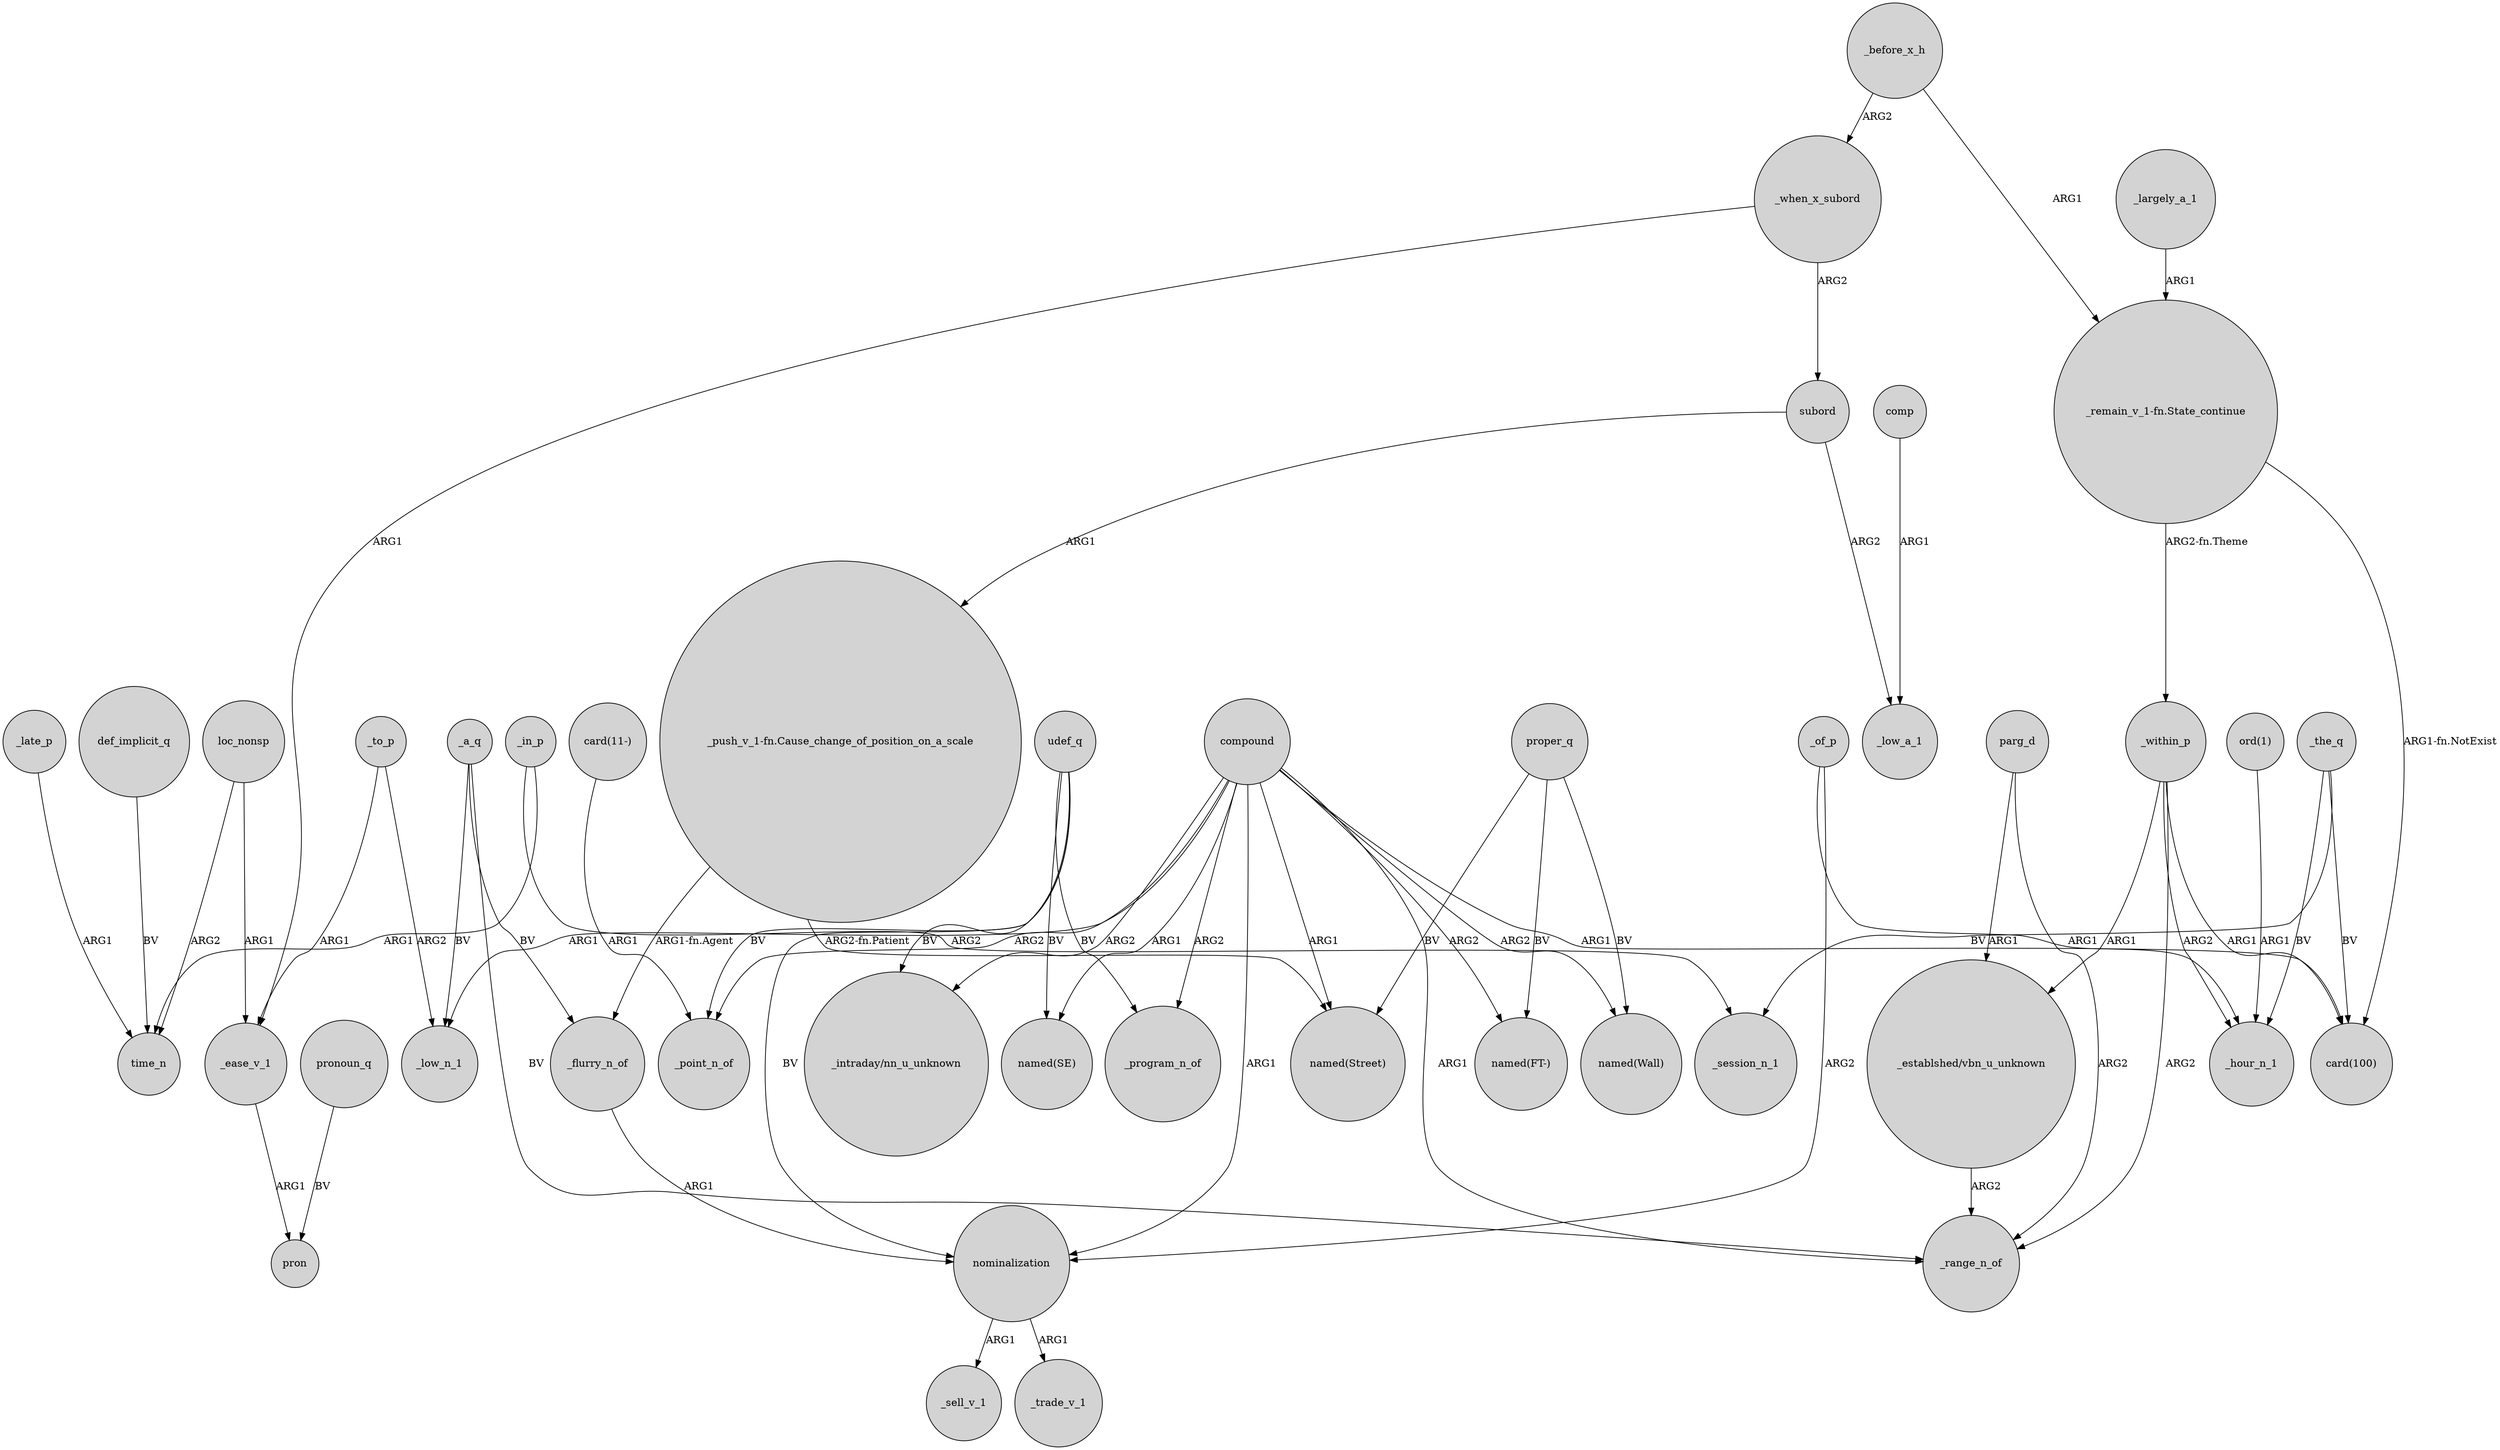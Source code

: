 digraph {
	node [shape=circle style=filled]
	_late_p -> time_n [label=ARG1]
	"card(11-)" -> _point_n_of [label=ARG1]
	compound -> _program_n_of [label=ARG2]
	nominalization -> _sell_v_1 [label=ARG1]
	_within_p -> "_establshed/vbn_u_unknown" [label=ARG1]
	_ease_v_1 -> pron [label=ARG1]
	loc_nonsp -> _ease_v_1 [label=ARG1]
	"_push_v_1-fn.Cause_change_of_position_on_a_scale" -> "named(Street)" [label="ARG2-fn.Patient"]
	_the_q -> _session_n_1 [label=BV]
	_flurry_n_of -> nominalization [label=ARG1]
	def_implicit_q -> time_n [label=BV]
	_when_x_subord -> subord [label=ARG2]
	compound -> "named(Street)" [label=ARG1]
	proper_q -> "named(Wall)" [label=BV]
	_within_p -> _hour_n_1 [label=ARG2]
	subord -> "_push_v_1-fn.Cause_change_of_position_on_a_scale" [label=ARG1]
	subord -> _low_a_1 [label=ARG2]
	_to_p -> _low_n_1 [label=ARG2]
	compound -> "named(FT-)" [label=ARG2]
	_before_x_h -> "_remain_v_1-fn.State_continue" [label=ARG1]
	compound -> _range_n_of [label=ARG1]
	udef_q -> _program_n_of [label=BV]
	nominalization -> _trade_v_1 [label=ARG1]
	_in_p -> time_n [label=ARG1]
	"_push_v_1-fn.Cause_change_of_position_on_a_scale" -> _flurry_n_of [label="ARG1-fn.Agent"]
	loc_nonsp -> time_n [label=ARG2]
	"_remain_v_1-fn.State_continue" -> "card(100)" [label="ARG1-fn.NotExist"]
	"ord(1)" -> _hour_n_1 [label=ARG1]
	_a_q -> _flurry_n_of [label=BV]
	_a_q -> _range_n_of [label=BV]
	pronoun_q -> pron [label=BV]
	proper_q -> "named(Street)" [label=BV]
	udef_q -> "_intraday/nn_u_unknown" [label=BV]
	compound -> "named(Wall)" [label=ARG2]
	comp -> _low_a_1 [label=ARG1]
	parg_d -> "_establshed/vbn_u_unknown" [label=ARG1]
	compound -> _point_n_of [label=ARG2]
	_of_p -> nominalization [label=ARG2]
	compound -> "named(SE)" [label=ARG1]
	_the_q -> _hour_n_1 [label=BV]
	_in_p -> _session_n_1 [label=ARG2]
	_within_p -> _range_n_of [label=ARG2]
	_a_q -> _low_n_1 [label=BV]
	proper_q -> "named(FT-)" [label=BV]
	udef_q -> nominalization [label=BV]
	_the_q -> "card(100)" [label=BV]
	_before_x_h -> _when_x_subord [label=ARG2]
	compound -> "_intraday/nn_u_unknown" [label=ARG2]
	"_remain_v_1-fn.State_continue" -> _within_p [label="ARG2-fn.Theme"]
	parg_d -> _range_n_of [label=ARG2]
	_when_x_subord -> _ease_v_1 [label=ARG1]
	_largely_a_1 -> "_remain_v_1-fn.State_continue" [label=ARG1]
	"_establshed/vbn_u_unknown" -> _range_n_of [label=ARG2]
	compound -> _low_n_1 [label=ARG1]
	_of_p -> _hour_n_1 [label=ARG1]
	compound -> "card(100)" [label=ARG1]
	compound -> nominalization [label=ARG1]
	_within_p -> "card(100)" [label=ARG1]
	udef_q -> "named(SE)" [label=BV]
	udef_q -> _point_n_of [label=BV]
	_to_p -> _ease_v_1 [label=ARG1]
}

